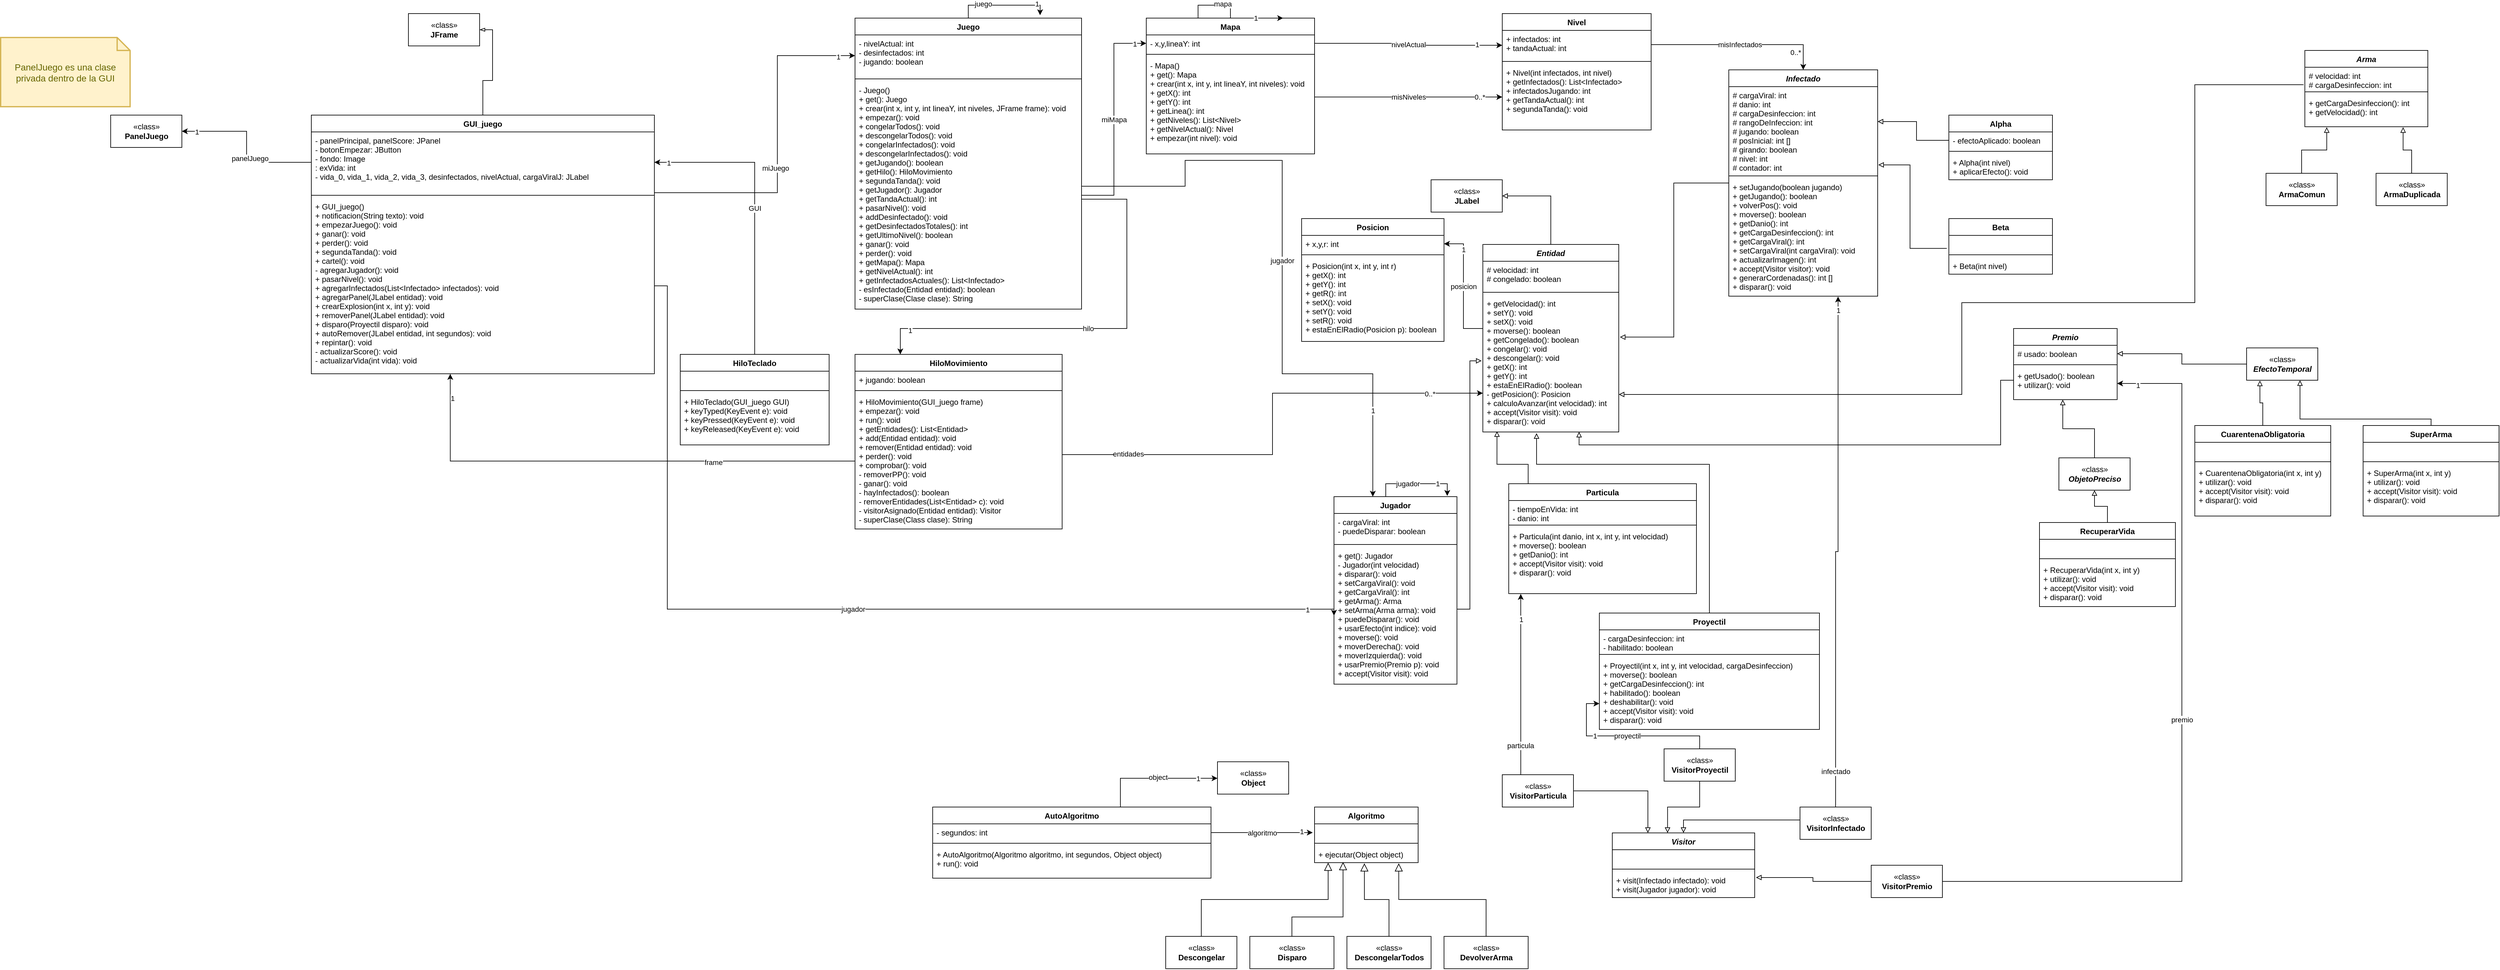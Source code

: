 <mxfile version="13.11.0" type="device"><diagram id="c_XjnW4pGt4l7YzgWftT" name="Page-1"><mxGraphModel dx="41240" dy="620" grid="1" gridSize="10" guides="1" tooltips="1" connect="1" arrows="1" fold="1" page="1" pageScale="1" pageWidth="40000" pageHeight="40000" math="0" shadow="0"><root><mxCell id="0"/><mxCell id="1" parent="0"/><mxCell id="uUT5F3m0T0usHUAEEXch-9" value="Juego" style="swimlane;fontStyle=1;align=center;verticalAlign=top;childLayout=stackLayout;horizontal=1;startSize=26;horizontalStack=0;resizeParent=1;resizeParentMax=0;resizeLast=0;collapsible=1;marginBottom=0;" parent="1" vertex="1"><mxGeometry x="30" y="40" width="350" height="450" as="geometry"/></mxCell><mxCell id="uUT5F3m0T0usHUAEEXch-10" value="- nivelActual: int&#10;- desinfectados: int&#10;- jugando: boolean" style="text;strokeColor=none;fillColor=none;align=left;verticalAlign=top;spacingLeft=4;spacingRight=4;overflow=hidden;rotatable=0;points=[[0,0.5],[1,0.5]];portConstraint=eastwest;" parent="uUT5F3m0T0usHUAEEXch-9" vertex="1"><mxGeometry y="26" width="350" height="64" as="geometry"/></mxCell><mxCell id="uUT5F3m0T0usHUAEEXch-11" value="" style="line;strokeWidth=1;fillColor=none;align=left;verticalAlign=middle;spacingTop=-1;spacingLeft=3;spacingRight=3;rotatable=0;labelPosition=right;points=[];portConstraint=eastwest;" parent="uUT5F3m0T0usHUAEEXch-9" vertex="1"><mxGeometry y="90" width="350" height="8" as="geometry"/></mxCell><mxCell id="uUT5F3m0T0usHUAEEXch-12" value="- Juego()&#10;+ get(): Juego&#10;+ crear(int x, int y, int lineaY, int niveles, JFrame frame): void&#10;+ empezar(): void&#10;+ congelarTodos(): void&#10;+ descongelarTodos(): void&#10;+ congelarInfectados(): void&#10;+ descongelarInfectados(): void&#10;+ getJugando(): boolean&#10;+ getHilo(): HiloMovimiento&#10;+ segundaTanda(): void&#10;+ getJugador(): Jugador&#10;+ getTandaActual(): int&#10;+ pasarNivel(): void&#10;+ addDesinfectado(): void&#10;+ getDesinfectadosTotales(): int&#10;+ getUltimoNivel(): boolean&#10;+ ganar(): void&#10;+ perder(): void&#10;+ getMapa(): Mapa&#10;+ getNivelActual(): int&#10;+ getInfectadosActuales(): List&lt;Infectado&gt;&#10;- esInfectado(Entidad entidad): boolean&#10;- superClase(Clase clase): String" style="text;strokeColor=none;fillColor=none;align=left;verticalAlign=top;spacingLeft=4;spacingRight=4;overflow=hidden;rotatable=0;points=[[0,0.5],[1,0.5]];portConstraint=eastwest;" parent="uUT5F3m0T0usHUAEEXch-9" vertex="1"><mxGeometry y="98" width="350" height="352" as="geometry"/></mxCell><mxCell id="uUT5F3m0T0usHUAEEXch-13" value="Mapa" style="swimlane;fontStyle=1;align=center;verticalAlign=top;childLayout=stackLayout;horizontal=1;startSize=26;horizontalStack=0;resizeParent=1;resizeParentMax=0;resizeLast=0;collapsible=1;marginBottom=0;" parent="1" vertex="1"><mxGeometry x="480" y="40" width="260" height="210" as="geometry"/></mxCell><mxCell id="uUT5F3m0T0usHUAEEXch-14" value="- x,y,lineaY: int" style="text;strokeColor=none;fillColor=none;align=left;verticalAlign=top;spacingLeft=4;spacingRight=4;overflow=hidden;rotatable=0;points=[[0,0.5],[1,0.5]];portConstraint=eastwest;" parent="uUT5F3m0T0usHUAEEXch-13" vertex="1"><mxGeometry y="26" width="260" height="26" as="geometry"/></mxCell><mxCell id="uUT5F3m0T0usHUAEEXch-15" value="" style="line;strokeWidth=1;fillColor=none;align=left;verticalAlign=middle;spacingTop=-1;spacingLeft=3;spacingRight=3;rotatable=0;labelPosition=right;points=[];portConstraint=eastwest;" parent="uUT5F3m0T0usHUAEEXch-13" vertex="1"><mxGeometry y="52" width="260" height="8" as="geometry"/></mxCell><mxCell id="uUT5F3m0T0usHUAEEXch-16" value="- Mapa()&#10;+ get(): Mapa&#10;+ crear(int x, int y, int lineaY, int niveles): void&#10;+ getX(): int&#10;+ getY(): int&#10;+ getLinea(): int&#10;+ getNiveles(): List&lt;Nivel&gt;&#10;+ getNivelActual(): Nivel&#10;+ empezar(int nivel): void&#10;" style="text;strokeColor=none;fillColor=none;align=left;verticalAlign=top;spacingLeft=4;spacingRight=4;overflow=hidden;rotatable=0;points=[[0,0.5],[1,0.5]];portConstraint=eastwest;" parent="uUT5F3m0T0usHUAEEXch-13" vertex="1"><mxGeometry y="60" width="260" height="150" as="geometry"/></mxCell><mxCell id="uUT5F3m0T0usHUAEEXch-19" value="miMapa" style="edgeStyle=orthogonalEdgeStyle;rounded=0;orthogonalLoop=1;jettySize=auto;html=1;entryX=0;entryY=0.5;entryDx=0;entryDy=0;" parent="1" source="uUT5F3m0T0usHUAEEXch-12" target="uUT5F3m0T0usHUAEEXch-14" edge="1"><mxGeometry relative="1" as="geometry"/></mxCell><mxCell id="uUT5F3m0T0usHUAEEXch-20" value="1" style="edgeLabel;html=1;align=center;verticalAlign=middle;resizable=0;points=[];" parent="uUT5F3m0T0usHUAEEXch-19" vertex="1" connectable="0"><mxGeometry x="0.889" y="-1" relative="1" as="geometry"><mxPoint as="offset"/></mxGeometry></mxCell><mxCell id="uUT5F3m0T0usHUAEEXch-21" value="HiloMovimiento" style="swimlane;fontStyle=1;align=center;verticalAlign=top;childLayout=stackLayout;horizontal=1;startSize=26;horizontalStack=0;resizeParent=1;resizeParentMax=0;resizeLast=0;collapsible=1;marginBottom=0;" parent="1" vertex="1"><mxGeometry x="30" y="560" width="320" height="270" as="geometry"/></mxCell><mxCell id="uUT5F3m0T0usHUAEEXch-22" value="+ jugando: boolean" style="text;strokeColor=none;fillColor=none;align=left;verticalAlign=top;spacingLeft=4;spacingRight=4;overflow=hidden;rotatable=0;points=[[0,0.5],[1,0.5]];portConstraint=eastwest;" parent="uUT5F3m0T0usHUAEEXch-21" vertex="1"><mxGeometry y="26" width="320" height="26" as="geometry"/></mxCell><mxCell id="uUT5F3m0T0usHUAEEXch-23" value="" style="line;strokeWidth=1;fillColor=none;align=left;verticalAlign=middle;spacingTop=-1;spacingLeft=3;spacingRight=3;rotatable=0;labelPosition=right;points=[];portConstraint=eastwest;" parent="uUT5F3m0T0usHUAEEXch-21" vertex="1"><mxGeometry y="52" width="320" height="8" as="geometry"/></mxCell><mxCell id="uUT5F3m0T0usHUAEEXch-24" value="+ HiloMovimiento(GUI_juego frame)&#10;+ empezar(): void&#10;+ run(): void&#10;+ getEntidades(): List&lt;Entidad&gt;&#10;+ add(Entidad entidad): void&#10;+ remover(Entidad entidad): void&#10;+ perder(): void&#10;+ comprobar(): void&#10;- removerPP(): void&#10;- ganar(): void&#10;- hayInfectados(): boolean&#10;- removerEntidades(List&lt;Entidad&gt; c): void&#10;- visitorAsignado(Entidad entidad): Visitor&#10;- superClase(Class clase): String&#10;&#10;&#10;&#10;" style="text;strokeColor=none;fillColor=none;align=left;verticalAlign=top;spacingLeft=4;spacingRight=4;overflow=hidden;rotatable=0;points=[[0,0.5],[1,0.5]];portConstraint=eastwest;" parent="uUT5F3m0T0usHUAEEXch-21" vertex="1"><mxGeometry y="60" width="320" height="210" as="geometry"/></mxCell><mxCell id="uUT5F3m0T0usHUAEEXch-25" value="hilo" style="edgeStyle=orthogonalEdgeStyle;rounded=0;orthogonalLoop=1;jettySize=auto;html=1;" parent="1" source="uUT5F3m0T0usHUAEEXch-12" edge="1"><mxGeometry relative="1" as="geometry"><mxPoint x="100" y="560" as="targetPoint"/><Array as="points"><mxPoint x="450" y="320"/><mxPoint x="450" y="520"/><mxPoint x="100" y="520"/></Array></mxGeometry></mxCell><mxCell id="uUT5F3m0T0usHUAEEXch-26" value="1" style="edgeLabel;html=1;align=center;verticalAlign=middle;resizable=0;points=[];" parent="uUT5F3m0T0usHUAEEXch-25" vertex="1" connectable="0"><mxGeometry x="0.829" y="3" relative="1" as="geometry"><mxPoint x="-2" as="offset"/></mxGeometry></mxCell><mxCell id="uUT5F3m0T0usHUAEEXch-27" value="Jugador" style="swimlane;fontStyle=1;align=center;verticalAlign=top;childLayout=stackLayout;horizontal=1;startSize=26;horizontalStack=0;resizeParent=1;resizeParentMax=0;resizeLast=0;collapsible=1;marginBottom=0;" parent="1" vertex="1"><mxGeometry x="770" y="780" width="190" height="290" as="geometry"/></mxCell><mxCell id="uUT5F3m0T0usHUAEEXch-28" value="- cargaViral: int&#10;- puedeDisparar: boolean" style="text;strokeColor=none;fillColor=none;align=left;verticalAlign=top;spacingLeft=4;spacingRight=4;overflow=hidden;rotatable=0;points=[[0,0.5],[1,0.5]];portConstraint=eastwest;" parent="uUT5F3m0T0usHUAEEXch-27" vertex="1"><mxGeometry y="26" width="190" height="44" as="geometry"/></mxCell><mxCell id="uUT5F3m0T0usHUAEEXch-29" value="" style="line;strokeWidth=1;fillColor=none;align=left;verticalAlign=middle;spacingTop=-1;spacingLeft=3;spacingRight=3;rotatable=0;labelPosition=right;points=[];portConstraint=eastwest;" parent="uUT5F3m0T0usHUAEEXch-27" vertex="1"><mxGeometry y="70" width="190" height="8" as="geometry"/></mxCell><mxCell id="uUT5F3m0T0usHUAEEXch-30" value="+ get(): Jugador&#10;- Jugador(int velocidad)&#10;+ disparar(): void&#10;+ setCargaViral(): void&#10;+ getCargaViral(): int&#10;+ getArma(): Arma&#10;+ setArma(Arma arma): void&#10;+ puedeDisparar(): void&#10;+ usarEfecto(int indice): void&#10;+ moverse(): void&#10;+ moverDerecha(): void&#10;+ moverIzquierda(): void&#10;+ usarPremio(Premio p): void&#10;+ accept(Visitor visit): void" style="text;strokeColor=none;fillColor=none;align=left;verticalAlign=top;spacingLeft=4;spacingRight=4;overflow=hidden;rotatable=0;points=[[0,0.5],[1,0.5]];portConstraint=eastwest;" parent="uUT5F3m0T0usHUAEEXch-27" vertex="1"><mxGeometry y="78" width="190" height="212" as="geometry"/></mxCell><mxCell id="uUT5F3m0T0usHUAEEXch-31" value="jugador" style="edgeStyle=orthogonalEdgeStyle;rounded=0;orthogonalLoop=1;jettySize=auto;html=1;" parent="1" source="uUT5F3m0T0usHUAEEXch-12" edge="1"><mxGeometry relative="1" as="geometry"><mxPoint x="830" y="780" as="targetPoint"/><Array as="points"><mxPoint x="540" y="300"/><mxPoint x="540" y="260"/><mxPoint x="690" y="260"/><mxPoint x="690" y="590"/><mxPoint x="830" y="590"/><mxPoint x="830" y="780"/></Array></mxGeometry></mxCell><mxCell id="uUT5F3m0T0usHUAEEXch-32" value="1" style="edgeLabel;html=1;align=center;verticalAlign=middle;resizable=0;points=[];" parent="uUT5F3m0T0usHUAEEXch-31" vertex="1" connectable="0"><mxGeometry x="0.737" relative="1" as="geometry"><mxPoint as="offset"/></mxGeometry></mxCell><mxCell id="uUT5F3m0T0usHUAEEXch-33" style="edgeStyle=orthogonalEdgeStyle;rounded=0;orthogonalLoop=1;jettySize=auto;html=1;entryX=0.817;entryY=-0.01;entryDx=0;entryDy=0;entryPerimeter=0;" parent="1" source="uUT5F3m0T0usHUAEEXch-9" target="uUT5F3m0T0usHUAEEXch-9" edge="1"><mxGeometry relative="1" as="geometry"><Array as="points"><mxPoint x="205" y="20"/><mxPoint x="316" y="20"/></Array></mxGeometry></mxCell><mxCell id="uUT5F3m0T0usHUAEEXch-35" value="1" style="edgeLabel;html=1;align=center;verticalAlign=middle;resizable=0;points=[];" parent="uUT5F3m0T0usHUAEEXch-33" vertex="1" connectable="0"><mxGeometry x="0.722" y="2" relative="1" as="geometry"><mxPoint as="offset"/></mxGeometry></mxCell><mxCell id="uUT5F3m0T0usHUAEEXch-36" value="juego" style="edgeLabel;html=1;align=center;verticalAlign=middle;resizable=0;points=[];" parent="uUT5F3m0T0usHUAEEXch-33" vertex="1" connectable="0"><mxGeometry x="-0.423" y="2" relative="1" as="geometry"><mxPoint as="offset"/></mxGeometry></mxCell><mxCell id="uUT5F3m0T0usHUAEEXch-37" value="Nivel" style="swimlane;fontStyle=1;align=center;verticalAlign=top;childLayout=stackLayout;horizontal=1;startSize=26;horizontalStack=0;resizeParent=1;resizeParentMax=0;resizeLast=0;collapsible=1;marginBottom=0;" parent="1" vertex="1"><mxGeometry x="1030" y="33" width="230" height="180" as="geometry"/></mxCell><mxCell id="uUT5F3m0T0usHUAEEXch-38" value="+ infectados: int&#10;+ tandaActual: int" style="text;strokeColor=none;fillColor=none;align=left;verticalAlign=top;spacingLeft=4;spacingRight=4;overflow=hidden;rotatable=0;points=[[0,0.5],[1,0.5]];portConstraint=eastwest;" parent="uUT5F3m0T0usHUAEEXch-37" vertex="1"><mxGeometry y="26" width="230" height="44" as="geometry"/></mxCell><mxCell id="uUT5F3m0T0usHUAEEXch-39" value="" style="line;strokeWidth=1;fillColor=none;align=left;verticalAlign=middle;spacingTop=-1;spacingLeft=3;spacingRight=3;rotatable=0;labelPosition=right;points=[];portConstraint=eastwest;" parent="uUT5F3m0T0usHUAEEXch-37" vertex="1"><mxGeometry y="70" width="230" height="8" as="geometry"/></mxCell><mxCell id="uUT5F3m0T0usHUAEEXch-40" value="+ Nivel(int infectados, int nivel)&#10;+ getInfectados(): List&lt;Infectado&gt;&#10;+ infectadosJugando: int&#10;+ getTandaActual(): int&#10;+ segundaTanda(): void" style="text;strokeColor=none;fillColor=none;align=left;verticalAlign=top;spacingLeft=4;spacingRight=4;overflow=hidden;rotatable=0;points=[[0,0.5],[1,0.5]];portConstraint=eastwest;" parent="uUT5F3m0T0usHUAEEXch-37" vertex="1"><mxGeometry y="78" width="230" height="102" as="geometry"/></mxCell><mxCell id="uUT5F3m0T0usHUAEEXch-41" value="nivelActual" style="edgeStyle=orthogonalEdgeStyle;rounded=0;orthogonalLoop=1;jettySize=auto;html=1;entryX=0;entryY=0.523;entryDx=0;entryDy=0;entryPerimeter=0;" parent="1" source="uUT5F3m0T0usHUAEEXch-14" target="uUT5F3m0T0usHUAEEXch-38" edge="1"><mxGeometry relative="1" as="geometry"><mxPoint x="770" y="70" as="targetPoint"/><Array as="points"/></mxGeometry></mxCell><mxCell id="uUT5F3m0T0usHUAEEXch-42" value="1" style="edgeLabel;html=1;align=center;verticalAlign=middle;resizable=0;points=[];" parent="uUT5F3m0T0usHUAEEXch-41" vertex="1" connectable="0"><mxGeometry x="0.731" y="1" relative="1" as="geometry"><mxPoint as="offset"/></mxGeometry></mxCell><mxCell id="uUT5F3m0T0usHUAEEXch-43" style="edgeStyle=orthogonalEdgeStyle;rounded=0;orthogonalLoop=1;jettySize=auto;html=1;entryX=0.813;entryY=0;entryDx=0;entryDy=0;entryPerimeter=0;" parent="1" source="uUT5F3m0T0usHUAEEXch-13" target="uUT5F3m0T0usHUAEEXch-13" edge="1"><mxGeometry relative="1" as="geometry"><Array as="points"><mxPoint x="560" y="20"/><mxPoint x="610" y="20"/></Array></mxGeometry></mxCell><mxCell id="uUT5F3m0T0usHUAEEXch-44" value="1" style="edgeLabel;html=1;align=center;verticalAlign=middle;resizable=0;points=[];" parent="uUT5F3m0T0usHUAEEXch-43" vertex="1" connectable="0"><mxGeometry x="0.497" relative="1" as="geometry"><mxPoint as="offset"/></mxGeometry></mxCell><mxCell id="uUT5F3m0T0usHUAEEXch-45" value="mapa" style="edgeLabel;html=1;align=center;verticalAlign=middle;resizable=0;points=[];" parent="uUT5F3m0T0usHUAEEXch-43" vertex="1" connectable="0"><mxGeometry x="-0.328" y="2" relative="1" as="geometry"><mxPoint as="offset"/></mxGeometry></mxCell><mxCell id="uUT5F3m0T0usHUAEEXch-46" value="misNiveles" style="edgeStyle=orthogonalEdgeStyle;rounded=0;orthogonalLoop=1;jettySize=auto;html=1;entryX=0;entryY=0.5;entryDx=0;entryDy=0;" parent="1" source="uUT5F3m0T0usHUAEEXch-16" target="uUT5F3m0T0usHUAEEXch-40" edge="1"><mxGeometry relative="1" as="geometry"><Array as="points"><mxPoint x="840" y="162"/><mxPoint x="840" y="162"/></Array></mxGeometry></mxCell><mxCell id="uUT5F3m0T0usHUAEEXch-47" value="0..*" style="edgeLabel;html=1;align=center;verticalAlign=middle;resizable=0;points=[];" parent="uUT5F3m0T0usHUAEEXch-46" vertex="1" connectable="0"><mxGeometry x="0.757" relative="1" as="geometry"><mxPoint as="offset"/></mxGeometry></mxCell><mxCell id="uUT5F3m0T0usHUAEEXch-110" style="edgeStyle=orthogonalEdgeStyle;rounded=0;orthogonalLoop=1;jettySize=auto;html=1;entryX=1.008;entryY=0.308;entryDx=0;entryDy=0;entryPerimeter=0;endArrow=block;endFill=0;endSize=6;strokeWidth=1;" parent="1" source="uUT5F3m0T0usHUAEEXch-48" target="uUT5F3m0T0usHUAEEXch-108" edge="1"><mxGeometry relative="1" as="geometry"/></mxCell><mxCell id="uUT5F3m0T0usHUAEEXch-48" value="Infectado" style="swimlane;fontStyle=3;align=center;verticalAlign=top;childLayout=stackLayout;horizontal=1;startSize=26;horizontalStack=0;resizeParent=1;resizeParentMax=0;resizeLast=0;collapsible=1;marginBottom=0;" parent="1" vertex="1"><mxGeometry x="1380" y="120" width="230" height="350" as="geometry"/></mxCell><mxCell id="uUT5F3m0T0usHUAEEXch-49" value="# cargaViral: int&#10;# danio: int&#10;# cargaDesinfeccion: int&#10;# rangoDeInfeccion: int&#10;# jugando: boolean&#10;# posInicial: int []&#10;# girando: boolean&#10;# nivel: int&#10;# contador: int" style="text;strokeColor=none;fillColor=none;align=left;verticalAlign=top;spacingLeft=4;spacingRight=4;overflow=hidden;rotatable=0;points=[[0,0.5],[1,0.5]];portConstraint=eastwest;" parent="uUT5F3m0T0usHUAEEXch-48" vertex="1"><mxGeometry y="26" width="230" height="134" as="geometry"/></mxCell><mxCell id="uUT5F3m0T0usHUAEEXch-50" value="" style="line;strokeWidth=1;fillColor=none;align=left;verticalAlign=middle;spacingTop=-1;spacingLeft=3;spacingRight=3;rotatable=0;labelPosition=right;points=[];portConstraint=eastwest;" parent="uUT5F3m0T0usHUAEEXch-48" vertex="1"><mxGeometry y="160" width="230" height="8" as="geometry"/></mxCell><mxCell id="uUT5F3m0T0usHUAEEXch-51" value="+ setJugando(boolean jugando)&#10;+ getJugando(): boolean&#10;+ volverPos(): void&#10;+ moverse(): boolean&#10;+ getDanio(): int&#10;+ getCargaDesinfeccion(): int&#10;+ getCargaViral(): int&#10;+ setCargaViral(int cargaViral): void&#10;+ actualizarImagen(): int&#10;+ accept(Visitor visitor): void&#10;+ generarCordenadas(): int []&#10;+ disparar(): void" style="text;strokeColor=none;fillColor=none;align=left;verticalAlign=top;spacingLeft=4;spacingRight=4;overflow=hidden;rotatable=0;points=[[0,0.5],[1,0.5]];portConstraint=eastwest;" parent="uUT5F3m0T0usHUAEEXch-48" vertex="1"><mxGeometry y="168" width="230" height="182" as="geometry"/></mxCell><mxCell id="uUT5F3m0T0usHUAEEXch-53" value="misInfectados" style="edgeStyle=orthogonalEdgeStyle;rounded=0;orthogonalLoop=1;jettySize=auto;html=1;entryX=0.5;entryY=0;entryDx=0;entryDy=0;" parent="1" source="uUT5F3m0T0usHUAEEXch-38" target="uUT5F3m0T0usHUAEEXch-48" edge="1"><mxGeometry relative="1" as="geometry"><mxPoint x="1110" y="78" as="targetPoint"/></mxGeometry></mxCell><mxCell id="uUT5F3m0T0usHUAEEXch-55" value="0..*" style="edgeLabel;html=1;align=center;verticalAlign=middle;resizable=0;points=[];" parent="uUT5F3m0T0usHUAEEXch-53" vertex="1" connectable="0"><mxGeometry x="0.796" relative="1" as="geometry"><mxPoint x="-12.28" y="1.17" as="offset"/></mxGeometry></mxCell><mxCell id="uUT5F3m0T0usHUAEEXch-56" value="Visitor" style="swimlane;fontStyle=3;align=center;verticalAlign=top;childLayout=stackLayout;horizontal=1;startSize=26;horizontalStack=0;resizeParent=1;resizeParentMax=0;resizeLast=0;collapsible=1;marginBottom=0;" parent="1" vertex="1"><mxGeometry x="1200" y="1300" width="220" height="100" as="geometry"/></mxCell><mxCell id="uUT5F3m0T0usHUAEEXch-57" value=" " style="text;strokeColor=none;fillColor=none;align=left;verticalAlign=top;spacingLeft=4;spacingRight=4;overflow=hidden;rotatable=0;points=[[0,0.5],[1,0.5]];portConstraint=eastwest;" parent="uUT5F3m0T0usHUAEEXch-56" vertex="1"><mxGeometry y="26" width="220" height="26" as="geometry"/></mxCell><mxCell id="uUT5F3m0T0usHUAEEXch-58" value="" style="line;strokeWidth=1;fillColor=none;align=left;verticalAlign=middle;spacingTop=-1;spacingLeft=3;spacingRight=3;rotatable=0;labelPosition=right;points=[];portConstraint=eastwest;" parent="uUT5F3m0T0usHUAEEXch-56" vertex="1"><mxGeometry y="52" width="220" height="8" as="geometry"/></mxCell><mxCell id="uUT5F3m0T0usHUAEEXch-59" value="+ visit(Infectado infectado): void&#10;+ visit(Jugador jugador): void" style="text;strokeColor=none;fillColor=none;align=left;verticalAlign=top;spacingLeft=4;spacingRight=4;overflow=hidden;rotatable=0;points=[[0,0.5],[1,0.5]];portConstraint=eastwest;" parent="uUT5F3m0T0usHUAEEXch-56" vertex="1"><mxGeometry y="60" width="220" height="40" as="geometry"/></mxCell><mxCell id="uUT5F3m0T0usHUAEEXch-69" value="algoritmo" style="edgeStyle=orthogonalEdgeStyle;rounded=0;orthogonalLoop=1;jettySize=auto;html=1;entryX=-0.018;entryY=0.52;entryDx=0;entryDy=0;entryPerimeter=0;" parent="1" source="uUT5F3m0T0usHUAEEXch-60" target="uUT5F3m0T0usHUAEEXch-66" edge="1"><mxGeometry relative="1" as="geometry"><mxPoint x="720" y="1299" as="targetPoint"/><Array as="points"><mxPoint x="710" y="1300"/></Array></mxGeometry></mxCell><mxCell id="uUT5F3m0T0usHUAEEXch-70" value="1" style="edgeLabel;html=1;align=center;verticalAlign=middle;resizable=0;points=[];" parent="uUT5F3m0T0usHUAEEXch-69" vertex="1" connectable="0"><mxGeometry x="0.778" y="2" relative="1" as="geometry"><mxPoint as="offset"/></mxGeometry></mxCell><mxCell id="uUT5F3m0T0usHUAEEXch-77" style="edgeStyle=orthogonalEdgeStyle;rounded=0;orthogonalLoop=1;jettySize=auto;html=1;entryX=0;entryY=0.75;entryDx=0;entryDy=0;" parent="1" source="uUT5F3m0T0usHUAEEXch-60" edge="1"><mxGeometry relative="1" as="geometry"><mxPoint x="590" y="1215.5" as="targetPoint"/><Array as="points"><mxPoint x="440" y="1216"/></Array></mxGeometry></mxCell><mxCell id="uUT5F3m0T0usHUAEEXch-78" value="1" style="edgeLabel;html=1;align=center;verticalAlign=middle;resizable=0;points=[];" parent="uUT5F3m0T0usHUAEEXch-77" vertex="1" connectable="0"><mxGeometry x="0.86" y="-3" relative="1" as="geometry"><mxPoint x="-16.69" y="-2.5" as="offset"/></mxGeometry></mxCell><mxCell id="uUT5F3m0T0usHUAEEXch-79" value="object" style="edgeLabel;html=1;align=center;verticalAlign=middle;resizable=0;points=[];" parent="uUT5F3m0T0usHUAEEXch-77" vertex="1" connectable="0"><mxGeometry x="0.052" y="2" relative="1" as="geometry"><mxPoint as="offset"/></mxGeometry></mxCell><mxCell id="uUT5F3m0T0usHUAEEXch-60" value="AutoAlgoritmo" style="swimlane;fontStyle=1;align=center;verticalAlign=top;childLayout=stackLayout;horizontal=1;startSize=26;horizontalStack=0;resizeParent=1;resizeParentMax=0;resizeLast=0;collapsible=1;marginBottom=0;" parent="1" vertex="1"><mxGeometry x="150" y="1260" width="430" height="110" as="geometry"/></mxCell><mxCell id="uUT5F3m0T0usHUAEEXch-61" value="- segundos: int" style="text;strokeColor=none;fillColor=none;align=left;verticalAlign=top;spacingLeft=4;spacingRight=4;overflow=hidden;rotatable=0;points=[[0,0.5],[1,0.5]];portConstraint=eastwest;" parent="uUT5F3m0T0usHUAEEXch-60" vertex="1"><mxGeometry y="26" width="430" height="26" as="geometry"/></mxCell><mxCell id="uUT5F3m0T0usHUAEEXch-62" value="" style="line;strokeWidth=1;fillColor=none;align=left;verticalAlign=middle;spacingTop=-1;spacingLeft=3;spacingRight=3;rotatable=0;labelPosition=right;points=[];portConstraint=eastwest;" parent="uUT5F3m0T0usHUAEEXch-60" vertex="1"><mxGeometry y="52" width="430" height="8" as="geometry"/></mxCell><mxCell id="uUT5F3m0T0usHUAEEXch-63" value="+ AutoAlgoritmo(Algoritmo algoritmo, int segundos, Object object)&#10;+ run(): void" style="text;strokeColor=none;fillColor=none;align=left;verticalAlign=top;spacingLeft=4;spacingRight=4;overflow=hidden;rotatable=0;points=[[0,0.5],[1,0.5]];portConstraint=eastwest;" parent="uUT5F3m0T0usHUAEEXch-60" vertex="1"><mxGeometry y="60" width="430" height="50" as="geometry"/></mxCell><mxCell id="uUT5F3m0T0usHUAEEXch-65" value="Algoritmo" style="swimlane;fontStyle=1;align=center;verticalAlign=top;childLayout=stackLayout;horizontal=1;startSize=26;horizontalStack=0;resizeParent=1;resizeParentMax=0;resizeLast=0;collapsible=1;marginBottom=0;" parent="1" vertex="1"><mxGeometry x="740" y="1260" width="160" height="86" as="geometry"/></mxCell><mxCell id="uUT5F3m0T0usHUAEEXch-66" value=" " style="text;strokeColor=none;fillColor=none;align=left;verticalAlign=top;spacingLeft=4;spacingRight=4;overflow=hidden;rotatable=0;points=[[0,0.5],[1,0.5]];portConstraint=eastwest;" parent="uUT5F3m0T0usHUAEEXch-65" vertex="1"><mxGeometry y="26" width="160" height="26" as="geometry"/></mxCell><mxCell id="uUT5F3m0T0usHUAEEXch-67" value="" style="line;strokeWidth=1;fillColor=none;align=left;verticalAlign=middle;spacingTop=-1;spacingLeft=3;spacingRight=3;rotatable=0;labelPosition=right;points=[];portConstraint=eastwest;" parent="uUT5F3m0T0usHUAEEXch-65" vertex="1"><mxGeometry y="52" width="160" height="8" as="geometry"/></mxCell><mxCell id="uUT5F3m0T0usHUAEEXch-68" value="+ ejecutar(Object object)" style="text;strokeColor=none;fillColor=none;align=left;verticalAlign=top;spacingLeft=4;spacingRight=4;overflow=hidden;rotatable=0;points=[[0,0.5],[1,0.5]];portConstraint=eastwest;" parent="uUT5F3m0T0usHUAEEXch-65" vertex="1"><mxGeometry y="60" width="160" height="26" as="geometry"/></mxCell><mxCell id="uUT5F3m0T0usHUAEEXch-81" value="«class»&lt;br&gt;&lt;b&gt;Object&lt;/b&gt;" style="html=1;" parent="1" vertex="1"><mxGeometry x="590" y="1190" width="110" height="50" as="geometry"/></mxCell><mxCell id="uUT5F3m0T0usHUAEEXch-86" style="edgeStyle=orthogonalEdgeStyle;rounded=0;orthogonalLoop=1;jettySize=auto;html=1;entryX=0.131;entryY=1;entryDx=0;entryDy=0;entryPerimeter=0;endArrow=block;endFill=0;endSize=10;" parent="1" source="uUT5F3m0T0usHUAEEXch-82" target="uUT5F3m0T0usHUAEEXch-68" edge="1"><mxGeometry relative="1" as="geometry"/></mxCell><mxCell id="uUT5F3m0T0usHUAEEXch-82" value="«class»&lt;br&gt;&lt;b&gt;Descongelar&lt;/b&gt;" style="html=1;" parent="1" vertex="1"><mxGeometry x="510" y="1460" width="110" height="50" as="geometry"/></mxCell><mxCell id="uUT5F3m0T0usHUAEEXch-88" style="edgeStyle=orthogonalEdgeStyle;rounded=0;orthogonalLoop=1;jettySize=auto;html=1;entryX=0.481;entryY=1.038;entryDx=0;entryDy=0;entryPerimeter=0;endArrow=block;endFill=0;endSize=10;" parent="1" source="uUT5F3m0T0usHUAEEXch-83" target="uUT5F3m0T0usHUAEEXch-68" edge="1"><mxGeometry relative="1" as="geometry"/></mxCell><mxCell id="uUT5F3m0T0usHUAEEXch-83" value="«class»&lt;br&gt;&lt;b&gt;DescongelarTodos&lt;/b&gt;" style="html=1;" parent="1" vertex="1"><mxGeometry x="790" y="1460" width="130" height="50" as="geometry"/></mxCell><mxCell id="uUT5F3m0T0usHUAEEXch-89" style="edgeStyle=orthogonalEdgeStyle;rounded=0;orthogonalLoop=1;jettySize=auto;html=1;entryX=0.813;entryY=1.038;entryDx=0;entryDy=0;entryPerimeter=0;endSize=10;endArrow=block;endFill=0;" parent="1" source="uUT5F3m0T0usHUAEEXch-84" target="uUT5F3m0T0usHUAEEXch-68" edge="1"><mxGeometry relative="1" as="geometry"/></mxCell><mxCell id="uUT5F3m0T0usHUAEEXch-84" value="«class»&lt;br&gt;&lt;b&gt;DevolverArma&lt;/b&gt;" style="html=1;" parent="1" vertex="1"><mxGeometry x="940" y="1460" width="130" height="50" as="geometry"/></mxCell><mxCell id="uUT5F3m0T0usHUAEEXch-87" style="edgeStyle=orthogonalEdgeStyle;rounded=0;orthogonalLoop=1;jettySize=auto;html=1;entryX=0.275;entryY=0.962;entryDx=0;entryDy=0;entryPerimeter=0;endArrow=block;endFill=0;endSize=10;" parent="1" source="uUT5F3m0T0usHUAEEXch-85" target="uUT5F3m0T0usHUAEEXch-68" edge="1"><mxGeometry relative="1" as="geometry"><Array as="points"><mxPoint x="705" y="1430"/><mxPoint x="784" y="1430"/></Array></mxGeometry></mxCell><mxCell id="uUT5F3m0T0usHUAEEXch-85" value="«class»&lt;br&gt;&lt;b&gt;Disparo&lt;/b&gt;" style="html=1;" parent="1" vertex="1"><mxGeometry x="640" y="1460" width="130" height="50" as="geometry"/></mxCell><mxCell id="uUT5F3m0T0usHUAEEXch-103" value="GUI" style="edgeStyle=orthogonalEdgeStyle;rounded=0;orthogonalLoop=1;jettySize=auto;html=1;endArrow=classic;endFill=1;endSize=6;strokeWidth=1;" parent="1" source="uUT5F3m0T0usHUAEEXch-95" target="uUT5F3m0T0usHUAEEXch-100" edge="1"><mxGeometry relative="1" as="geometry"/></mxCell><mxCell id="uUT5F3m0T0usHUAEEXch-104" value="1" style="edgeLabel;html=1;align=center;verticalAlign=middle;resizable=0;points=[];" parent="uUT5F3m0T0usHUAEEXch-103" vertex="1" connectable="0"><mxGeometry x="0.904" y="1" relative="1" as="geometry"><mxPoint as="offset"/></mxGeometry></mxCell><mxCell id="uUT5F3m0T0usHUAEEXch-95" value="HiloTeclado" style="swimlane;fontStyle=1;align=center;verticalAlign=top;childLayout=stackLayout;horizontal=1;startSize=26;horizontalStack=0;resizeParent=1;resizeParentMax=0;resizeLast=0;collapsible=1;marginBottom=0;" parent="1" vertex="1"><mxGeometry x="-240" y="560" width="230" height="140" as="geometry"/></mxCell><mxCell id="uUT5F3m0T0usHUAEEXch-96" value=" " style="text;strokeColor=none;fillColor=none;align=left;verticalAlign=top;spacingLeft=4;spacingRight=4;overflow=hidden;rotatable=0;points=[[0,0.5],[1,0.5]];portConstraint=eastwest;" parent="uUT5F3m0T0usHUAEEXch-95" vertex="1"><mxGeometry y="26" width="230" height="26" as="geometry"/></mxCell><mxCell id="uUT5F3m0T0usHUAEEXch-97" value="" style="line;strokeWidth=1;fillColor=none;align=left;verticalAlign=middle;spacingTop=-1;spacingLeft=3;spacingRight=3;rotatable=0;labelPosition=right;points=[];portConstraint=eastwest;" parent="uUT5F3m0T0usHUAEEXch-95" vertex="1"><mxGeometry y="52" width="230" height="8" as="geometry"/></mxCell><mxCell id="uUT5F3m0T0usHUAEEXch-98" value="+ HiloTeclado(GUI_juego GUI)&#10;+ keyTyped(KeyEvent e): void&#10;+ keyPressed(KeyEvent e): void&#10;+ keyReleased(KeyEvent e): void" style="text;strokeColor=none;fillColor=none;align=left;verticalAlign=top;spacingLeft=4;spacingRight=4;overflow=hidden;rotatable=0;points=[[0,0.5],[1,0.5]];portConstraint=eastwest;" parent="uUT5F3m0T0usHUAEEXch-95" vertex="1"><mxGeometry y="60" width="230" height="80" as="geometry"/></mxCell><mxCell id="uUT5F3m0T0usHUAEEXch-201" style="edgeStyle=orthogonalEdgeStyle;rounded=0;orthogonalLoop=1;jettySize=auto;html=1;entryX=1;entryY=0.5;entryDx=0;entryDy=0;endArrow=blockThin;endFill=0;endSize=6;strokeWidth=1;" parent="1" source="uUT5F3m0T0usHUAEEXch-99" target="uUT5F3m0T0usHUAEEXch-200" edge="1"><mxGeometry relative="1" as="geometry"/></mxCell><mxCell id="uUT5F3m0T0usHUAEEXch-99" value="GUI_juego" style="swimlane;fontStyle=1;align=center;verticalAlign=top;childLayout=stackLayout;horizontal=1;startSize=26;horizontalStack=0;resizeParent=1;resizeParentMax=0;resizeLast=0;collapsible=1;marginBottom=0;" parent="1" vertex="1"><mxGeometry x="-810" y="190" width="530" height="400" as="geometry"/></mxCell><mxCell id="uUT5F3m0T0usHUAEEXch-100" value="- panelPrincipal, panelScore: JPanel&#10;- botonEmpezar: JButton&#10;- fondo: Image&#10;: exVida: int&#10;- vida_0, vida_1, vida_2, vida_3, desinfectados, nivelActual, cargaViralJ: JLabel" style="text;strokeColor=none;fillColor=none;align=left;verticalAlign=top;spacingLeft=4;spacingRight=4;overflow=hidden;rotatable=0;points=[[0,0.5],[1,0.5]];portConstraint=eastwest;" parent="uUT5F3m0T0usHUAEEXch-99" vertex="1"><mxGeometry y="26" width="530" height="94" as="geometry"/></mxCell><mxCell id="uUT5F3m0T0usHUAEEXch-101" value="" style="line;strokeWidth=1;fillColor=none;align=left;verticalAlign=middle;spacingTop=-1;spacingLeft=3;spacingRight=3;rotatable=0;labelPosition=right;points=[];portConstraint=eastwest;" parent="uUT5F3m0T0usHUAEEXch-99" vertex="1"><mxGeometry y="120" width="530" height="8" as="geometry"/></mxCell><mxCell id="uUT5F3m0T0usHUAEEXch-102" value="+ GUI_juego()&#10;+ notificacion(String texto): void&#10;+ empezarJuego(): void&#10;+ ganar(): void&#10;+ perder(): void&#10;+ segundaTanda(): void&#10;+ cartel(): void&#10;- agregarJugador(): void&#10;+ pasarNivel(): void&#10;+ agregarInfectados(List&lt;Infectado&gt; infectados): void&#10;+ agregarPanel(JLabel entidad): void&#10;+ crearExplosion(int x, int y): void&#10;+ removerPanel(JLabel entidad): void&#10;+ disparo(Proyectil disparo): void&#10;+ autoRemover(JLabel entidad, int segundos): void&#10;+ repintar(): void&#10;- actualizarScore(): void&#10;- actualizarVida(int vida): void" style="text;strokeColor=none;fillColor=none;align=left;verticalAlign=top;spacingLeft=4;spacingRight=4;overflow=hidden;rotatable=0;points=[[0,0.5],[1,0.5]];portConstraint=eastwest;" parent="uUT5F3m0T0usHUAEEXch-99" vertex="1"><mxGeometry y="128" width="530" height="272" as="geometry"/></mxCell><mxCell id="uUT5F3m0T0usHUAEEXch-112" style="edgeStyle=orthogonalEdgeStyle;rounded=0;orthogonalLoop=1;jettySize=auto;html=1;entryX=1;entryY=0.5;entryDx=0;entryDy=0;endArrow=block;endFill=0;endSize=6;strokeWidth=1;" parent="1" source="uUT5F3m0T0usHUAEEXch-105" target="uUT5F3m0T0usHUAEEXch-111" edge="1"><mxGeometry relative="1" as="geometry"/></mxCell><mxCell id="uUT5F3m0T0usHUAEEXch-105" value="Entidad" style="swimlane;fontStyle=3;align=center;verticalAlign=top;childLayout=stackLayout;horizontal=1;startSize=26;horizontalStack=0;resizeParent=1;resizeParentMax=0;resizeLast=0;collapsible=1;marginBottom=0;" parent="1" vertex="1"><mxGeometry x="1000" y="390" width="210" height="290" as="geometry"/></mxCell><mxCell id="uUT5F3m0T0usHUAEEXch-106" value="# velocidad: int&#10;# congelado: boolean" style="text;strokeColor=none;fillColor=none;align=left;verticalAlign=top;spacingLeft=4;spacingRight=4;overflow=hidden;rotatable=0;points=[[0,0.5],[1,0.5]];portConstraint=eastwest;" parent="uUT5F3m0T0usHUAEEXch-105" vertex="1"><mxGeometry y="26" width="210" height="44" as="geometry"/></mxCell><mxCell id="uUT5F3m0T0usHUAEEXch-107" value="" style="line;strokeWidth=1;fillColor=none;align=left;verticalAlign=middle;spacingTop=-1;spacingLeft=3;spacingRight=3;rotatable=0;labelPosition=right;points=[];portConstraint=eastwest;" parent="uUT5F3m0T0usHUAEEXch-105" vertex="1"><mxGeometry y="70" width="210" height="8" as="geometry"/></mxCell><mxCell id="uUT5F3m0T0usHUAEEXch-108" value="+ getVelocidad(): int&#10;+ setY(): void&#10;+ setX(): void&#10;+ moverse(): boolean&#10;+ getCongelado(): boolean&#10;+ congelar(): void&#10;+ descongelar(): void&#10;+ getX(): int&#10;+ getY(): int&#10;+ estaEnElRadio(): boolean&#10;- getPosicion(): Posicion&#10;+ calculoAvanzar(int velocidad): int&#10;+ accept(Visitor visit): void&#10;+ disparar(): void" style="text;strokeColor=none;fillColor=none;align=left;verticalAlign=top;spacingLeft=4;spacingRight=4;overflow=hidden;rotatable=0;points=[[0,0.5],[1,0.5]];portConstraint=eastwest;" parent="uUT5F3m0T0usHUAEEXch-105" vertex="1"><mxGeometry y="78" width="210" height="212" as="geometry"/></mxCell><mxCell id="uUT5F3m0T0usHUAEEXch-111" value="«class»&lt;br&gt;&lt;b&gt;JLabel&lt;/b&gt;" style="html=1;" parent="1" vertex="1"><mxGeometry x="920" y="290" width="110" height="50" as="geometry"/></mxCell><mxCell id="uUT5F3m0T0usHUAEEXch-113" value="jugador" style="edgeStyle=orthogonalEdgeStyle;rounded=0;orthogonalLoop=1;jettySize=auto;html=1;entryX=0.921;entryY=-0.004;entryDx=0;entryDy=0;entryPerimeter=0;endArrow=classic;endFill=1;endSize=6;strokeWidth=1;" parent="1" source="uUT5F3m0T0usHUAEEXch-27" target="uUT5F3m0T0usHUAEEXch-27" edge="1"><mxGeometry x="-0.2" relative="1" as="geometry"><Array as="points"><mxPoint x="850" y="760"/><mxPoint x="945" y="760"/></Array><mxPoint as="offset"/></mxGeometry></mxCell><mxCell id="uUT5F3m0T0usHUAEEXch-114" value="1" style="edgeLabel;html=1;align=center;verticalAlign=middle;resizable=0;points=[];" parent="uUT5F3m0T0usHUAEEXch-113" vertex="1" connectable="0"><mxGeometry x="0.652" y="-2" relative="1" as="geometry"><mxPoint x="-10.48" y="-2" as="offset"/></mxGeometry></mxCell><mxCell id="uUT5F3m0T0usHUAEEXch-115" style="edgeStyle=orthogonalEdgeStyle;rounded=0;orthogonalLoop=1;jettySize=auto;html=1;endArrow=block;endFill=0;endSize=6;strokeWidth=1;" parent="1" source="uUT5F3m0T0usHUAEEXch-30" edge="1"><mxGeometry relative="1" as="geometry"><mxPoint x="998" y="570" as="targetPoint"/><Array as="points"><mxPoint x="980" y="954"/><mxPoint x="980" y="570"/><mxPoint x="998" y="570"/></Array></mxGeometry></mxCell><mxCell id="uUT5F3m0T0usHUAEEXch-120" style="edgeStyle=orthogonalEdgeStyle;rounded=0;orthogonalLoop=1;jettySize=auto;html=1;entryX=0.104;entryY=0.995;entryDx=0;entryDy=0;entryPerimeter=0;endArrow=block;endFill=0;endSize=6;strokeWidth=1;" parent="1" source="uUT5F3m0T0usHUAEEXch-116" target="uUT5F3m0T0usHUAEEXch-108" edge="1"><mxGeometry relative="1" as="geometry"><Array as="points"><mxPoint x="1070" y="730"/><mxPoint x="1022" y="730"/></Array></mxGeometry></mxCell><mxCell id="uUT5F3m0T0usHUAEEXch-116" value="Particula" style="swimlane;fontStyle=1;align=center;verticalAlign=top;childLayout=stackLayout;horizontal=1;startSize=26;horizontalStack=0;resizeParent=1;resizeParentMax=0;resizeLast=0;collapsible=1;marginBottom=0;" parent="1" vertex="1"><mxGeometry x="1040" y="760" width="290" height="170" as="geometry"/></mxCell><mxCell id="uUT5F3m0T0usHUAEEXch-117" value="- tiempoEnVida: int&#10;- danio: int" style="text;strokeColor=none;fillColor=none;align=left;verticalAlign=top;spacingLeft=4;spacingRight=4;overflow=hidden;rotatable=0;points=[[0,0.5],[1,0.5]];portConstraint=eastwest;" parent="uUT5F3m0T0usHUAEEXch-116" vertex="1"><mxGeometry y="26" width="290" height="34" as="geometry"/></mxCell><mxCell id="uUT5F3m0T0usHUAEEXch-118" value="" style="line;strokeWidth=1;fillColor=none;align=left;verticalAlign=middle;spacingTop=-1;spacingLeft=3;spacingRight=3;rotatable=0;labelPosition=right;points=[];portConstraint=eastwest;" parent="uUT5F3m0T0usHUAEEXch-116" vertex="1"><mxGeometry y="60" width="290" height="8" as="geometry"/></mxCell><mxCell id="uUT5F3m0T0usHUAEEXch-119" value="+ Particula(int danio, int x, int y, int velocidad)&#10;+ moverse(): boolean&#10;+ getDanio(): int&#10;+ accept(Visitor visit): void&#10;+ disparar(): void" style="text;strokeColor=none;fillColor=none;align=left;verticalAlign=top;spacingLeft=4;spacingRight=4;overflow=hidden;rotatable=0;points=[[0,0.5],[1,0.5]];portConstraint=eastwest;" parent="uUT5F3m0T0usHUAEEXch-116" vertex="1"><mxGeometry y="68" width="290" height="102" as="geometry"/></mxCell><mxCell id="uUT5F3m0T0usHUAEEXch-121" value="Posicion" style="swimlane;fontStyle=1;align=center;verticalAlign=top;childLayout=stackLayout;horizontal=1;startSize=26;horizontalStack=0;resizeParent=1;resizeParentMax=0;resizeLast=0;collapsible=1;marginBottom=0;" parent="1" vertex="1"><mxGeometry x="720" y="350" width="220" height="190" as="geometry"/></mxCell><mxCell id="uUT5F3m0T0usHUAEEXch-122" value="+ x,y,r: int" style="text;strokeColor=none;fillColor=none;align=left;verticalAlign=top;spacingLeft=4;spacingRight=4;overflow=hidden;rotatable=0;points=[[0,0.5],[1,0.5]];portConstraint=eastwest;" parent="uUT5F3m0T0usHUAEEXch-121" vertex="1"><mxGeometry y="26" width="220" height="26" as="geometry"/></mxCell><mxCell id="uUT5F3m0T0usHUAEEXch-123" value="" style="line;strokeWidth=1;fillColor=none;align=left;verticalAlign=middle;spacingTop=-1;spacingLeft=3;spacingRight=3;rotatable=0;labelPosition=right;points=[];portConstraint=eastwest;" parent="uUT5F3m0T0usHUAEEXch-121" vertex="1"><mxGeometry y="52" width="220" height="8" as="geometry"/></mxCell><mxCell id="uUT5F3m0T0usHUAEEXch-124" value="+ Posicion(int x, int y, int r)&#10;+ getX(): int&#10;+ getY(): int&#10;+ getR(): int&#10;+ setX(): void&#10;+ setY(): void&#10;+ setR(): void&#10;+ estaEnElRadio(Posicion p): boolean" style="text;strokeColor=none;fillColor=none;align=left;verticalAlign=top;spacingLeft=4;spacingRight=4;overflow=hidden;rotatable=0;points=[[0,0.5],[1,0.5]];portConstraint=eastwest;" parent="uUT5F3m0T0usHUAEEXch-121" vertex="1"><mxGeometry y="60" width="220" height="130" as="geometry"/></mxCell><mxCell id="uUT5F3m0T0usHUAEEXch-125" value="posicion" style="edgeStyle=orthogonalEdgeStyle;rounded=0;orthogonalLoop=1;jettySize=auto;html=1;entryX=1;entryY=0.5;entryDx=0;entryDy=0;endArrow=classic;endFill=1;endSize=6;strokeWidth=1;" parent="1" source="uUT5F3m0T0usHUAEEXch-108" target="uUT5F3m0T0usHUAEEXch-122" edge="1"><mxGeometry relative="1" as="geometry"><Array as="points"><mxPoint x="970" y="520"/><mxPoint x="970" y="389"/></Array></mxGeometry></mxCell><mxCell id="uUT5F3m0T0usHUAEEXch-126" value="1" style="edgeLabel;html=1;align=center;verticalAlign=middle;resizable=0;points=[];" parent="uUT5F3m0T0usHUAEEXch-125" vertex="1" connectable="0"><mxGeometry x="0.599" y="-3" relative="1" as="geometry"><mxPoint x="-3" as="offset"/></mxGeometry></mxCell><mxCell id="uUT5F3m0T0usHUAEEXch-127" value="Premio" style="swimlane;fontStyle=3;align=center;verticalAlign=top;childLayout=stackLayout;horizontal=1;startSize=26;horizontalStack=0;resizeParent=1;resizeParentMax=0;resizeLast=0;collapsible=1;marginBottom=0;" parent="1" vertex="1"><mxGeometry x="1820" y="520" width="160" height="110" as="geometry"/></mxCell><mxCell id="uUT5F3m0T0usHUAEEXch-128" value="# usado: boolean" style="text;strokeColor=none;fillColor=none;align=left;verticalAlign=top;spacingLeft=4;spacingRight=4;overflow=hidden;rotatable=0;points=[[0,0.5],[1,0.5]];portConstraint=eastwest;" parent="uUT5F3m0T0usHUAEEXch-127" vertex="1"><mxGeometry y="26" width="160" height="26" as="geometry"/></mxCell><mxCell id="uUT5F3m0T0usHUAEEXch-129" value="" style="line;strokeWidth=1;fillColor=none;align=left;verticalAlign=middle;spacingTop=-1;spacingLeft=3;spacingRight=3;rotatable=0;labelPosition=right;points=[];portConstraint=eastwest;" parent="uUT5F3m0T0usHUAEEXch-127" vertex="1"><mxGeometry y="52" width="160" height="8" as="geometry"/></mxCell><mxCell id="uUT5F3m0T0usHUAEEXch-130" value="+ getUsado(): boolean&#10;+ utilizar(): void" style="text;strokeColor=none;fillColor=none;align=left;verticalAlign=top;spacingLeft=4;spacingRight=4;overflow=hidden;rotatable=0;points=[[0,0.5],[1,0.5]];portConstraint=eastwest;" parent="uUT5F3m0T0usHUAEEXch-127" vertex="1"><mxGeometry y="60" width="160" height="50" as="geometry"/></mxCell><mxCell id="uUT5F3m0T0usHUAEEXch-135" style="edgeStyle=orthogonalEdgeStyle;rounded=0;orthogonalLoop=1;jettySize=auto;html=1;entryX=0.395;entryY=1.009;entryDx=0;entryDy=0;entryPerimeter=0;endArrow=block;endFill=0;endSize=6;strokeWidth=1;" parent="1" source="uUT5F3m0T0usHUAEEXch-131" target="uUT5F3m0T0usHUAEEXch-108" edge="1"><mxGeometry relative="1" as="geometry"><Array as="points"><mxPoint x="1350" y="730"/><mxPoint x="1083" y="730"/></Array></mxGeometry></mxCell><mxCell id="uUT5F3m0T0usHUAEEXch-131" value="Proyectil" style="swimlane;fontStyle=1;align=center;verticalAlign=top;childLayout=stackLayout;horizontal=1;startSize=26;horizontalStack=0;resizeParent=1;resizeParentMax=0;resizeLast=0;collapsible=1;marginBottom=0;" parent="1" vertex="1"><mxGeometry x="1180" y="960" width="340" height="180" as="geometry"/></mxCell><mxCell id="uUT5F3m0T0usHUAEEXch-132" value="- cargaDesinfeccion: int&#10;- habilitado: boolean" style="text;strokeColor=none;fillColor=none;align=left;verticalAlign=top;spacingLeft=4;spacingRight=4;overflow=hidden;rotatable=0;points=[[0,0.5],[1,0.5]];portConstraint=eastwest;" parent="uUT5F3m0T0usHUAEEXch-131" vertex="1"><mxGeometry y="26" width="340" height="34" as="geometry"/></mxCell><mxCell id="uUT5F3m0T0usHUAEEXch-133" value="" style="line;strokeWidth=1;fillColor=none;align=left;verticalAlign=middle;spacingTop=-1;spacingLeft=3;spacingRight=3;rotatable=0;labelPosition=right;points=[];portConstraint=eastwest;" parent="uUT5F3m0T0usHUAEEXch-131" vertex="1"><mxGeometry y="60" width="340" height="8" as="geometry"/></mxCell><mxCell id="uUT5F3m0T0usHUAEEXch-134" value="+ Proyectil(int x, int y, int velocidad, cargaDesinfeccion)&#10;+ moverse(): boolean&#10;+ getCargaDesinfeccion(): int&#10;+ habilitado(): boolean&#10;+ deshabilitar(): void&#10;+ accept(Visitor visit): void&#10;+ disparar(): void" style="text;strokeColor=none;fillColor=none;align=left;verticalAlign=top;spacingLeft=4;spacingRight=4;overflow=hidden;rotatable=0;points=[[0,0.5],[1,0.5]];portConstraint=eastwest;" parent="uUT5F3m0T0usHUAEEXch-131" vertex="1"><mxGeometry y="68" width="340" height="112" as="geometry"/></mxCell><mxCell id="uUT5F3m0T0usHUAEEXch-136" style="edgeStyle=orthogonalEdgeStyle;rounded=0;orthogonalLoop=1;jettySize=auto;html=1;entryX=0.708;entryY=0.999;entryDx=0;entryDy=0;entryPerimeter=0;endArrow=block;endFill=0;endSize=6;strokeWidth=1;" parent="1" target="uUT5F3m0T0usHUAEEXch-108" edge="1"><mxGeometry relative="1" as="geometry"><mxPoint x="1820" y="600" as="sourcePoint"/><Array as="points"><mxPoint x="1800" y="600"/><mxPoint x="1800" y="700"/><mxPoint x="1149" y="700"/></Array></mxGeometry></mxCell><mxCell id="uUT5F3m0T0usHUAEEXch-150" style="edgeStyle=orthogonalEdgeStyle;rounded=0;orthogonalLoop=1;jettySize=auto;html=1;endArrow=block;endFill=0;endSize=6;strokeWidth=1;exitX=0;exitY=0.5;exitDx=0;exitDy=0;" parent="1" source="uUT5F3m0T0usHUAEEXch-138" target="uUT5F3m0T0usHUAEEXch-49" edge="1"><mxGeometry relative="1" as="geometry"><Array as="points"><mxPoint x="1670" y="229"/><mxPoint x="1670" y="200"/></Array><mxPoint x="1610" y="204" as="targetPoint"/></mxGeometry></mxCell><mxCell id="uUT5F3m0T0usHUAEEXch-137" value="Alpha" style="swimlane;fontStyle=1;align=center;verticalAlign=top;childLayout=stackLayout;horizontal=1;startSize=26;horizontalStack=0;resizeParent=1;resizeParentMax=0;resizeLast=0;collapsible=1;marginBottom=0;" parent="1" vertex="1"><mxGeometry x="1720" y="190" width="160" height="100" as="geometry"/></mxCell><mxCell id="uUT5F3m0T0usHUAEEXch-138" value="- efectoAplicado: boolean" style="text;strokeColor=none;fillColor=none;align=left;verticalAlign=top;spacingLeft=4;spacingRight=4;overflow=hidden;rotatable=0;points=[[0,0.5],[1,0.5]];portConstraint=eastwest;" parent="uUT5F3m0T0usHUAEEXch-137" vertex="1"><mxGeometry y="26" width="160" height="26" as="geometry"/></mxCell><mxCell id="uUT5F3m0T0usHUAEEXch-139" value="" style="line;strokeWidth=1;fillColor=none;align=left;verticalAlign=middle;spacingTop=-1;spacingLeft=3;spacingRight=3;rotatable=0;labelPosition=right;points=[];portConstraint=eastwest;" parent="uUT5F3m0T0usHUAEEXch-137" vertex="1"><mxGeometry y="52" width="160" height="8" as="geometry"/></mxCell><mxCell id="uUT5F3m0T0usHUAEEXch-140" value="+ Alpha(int nivel)&#10;+ aplicarEfecto(): void" style="text;strokeColor=none;fillColor=none;align=left;verticalAlign=top;spacingLeft=4;spacingRight=4;overflow=hidden;rotatable=0;points=[[0,0.5],[1,0.5]];portConstraint=eastwest;" parent="uUT5F3m0T0usHUAEEXch-137" vertex="1"><mxGeometry y="60" width="160" height="40" as="geometry"/></mxCell><mxCell id="uUT5F3m0T0usHUAEEXch-141" value="Beta" style="swimlane;fontStyle=1;align=center;verticalAlign=top;childLayout=stackLayout;horizontal=1;startSize=26;horizontalStack=0;resizeParent=1;resizeParentMax=0;resizeLast=0;collapsible=1;marginBottom=0;" parent="1" vertex="1"><mxGeometry x="1720" y="350" width="160" height="86" as="geometry"/></mxCell><mxCell id="uUT5F3m0T0usHUAEEXch-142" value=" " style="text;strokeColor=none;fillColor=none;align=left;verticalAlign=top;spacingLeft=4;spacingRight=4;overflow=hidden;rotatable=0;points=[[0,0.5],[1,0.5]];portConstraint=eastwest;" parent="uUT5F3m0T0usHUAEEXch-141" vertex="1"><mxGeometry y="26" width="160" height="26" as="geometry"/></mxCell><mxCell id="uUT5F3m0T0usHUAEEXch-143" value="" style="line;strokeWidth=1;fillColor=none;align=left;verticalAlign=middle;spacingTop=-1;spacingLeft=3;spacingRight=3;rotatable=0;labelPosition=right;points=[];portConstraint=eastwest;" parent="uUT5F3m0T0usHUAEEXch-141" vertex="1"><mxGeometry y="52" width="160" height="8" as="geometry"/></mxCell><mxCell id="uUT5F3m0T0usHUAEEXch-144" value="+ Beta(int nivel)" style="text;strokeColor=none;fillColor=none;align=left;verticalAlign=top;spacingLeft=4;spacingRight=4;overflow=hidden;rotatable=0;points=[[0,0.5],[1,0.5]];portConstraint=eastwest;" parent="uUT5F3m0T0usHUAEEXch-141" vertex="1"><mxGeometry y="60" width="160" height="26" as="geometry"/></mxCell><mxCell id="uUT5F3m0T0usHUAEEXch-145" value="Arma" style="swimlane;fontStyle=3;align=center;verticalAlign=top;childLayout=stackLayout;horizontal=1;startSize=26;horizontalStack=0;resizeParent=1;resizeParentMax=0;resizeLast=0;collapsible=1;marginBottom=0;" parent="1" vertex="1"><mxGeometry x="2270" y="90" width="190" height="118" as="geometry"/></mxCell><mxCell id="uUT5F3m0T0usHUAEEXch-146" value="# velocidad: int&#10;# cargaDesinfeccion: int" style="text;strokeColor=none;fillColor=none;align=left;verticalAlign=top;spacingLeft=4;spacingRight=4;overflow=hidden;rotatable=0;points=[[0,0.5],[1,0.5]];portConstraint=eastwest;" parent="uUT5F3m0T0usHUAEEXch-145" vertex="1"><mxGeometry y="26" width="190" height="34" as="geometry"/></mxCell><mxCell id="uUT5F3m0T0usHUAEEXch-147" value="" style="line;strokeWidth=1;fillColor=none;align=left;verticalAlign=middle;spacingTop=-1;spacingLeft=3;spacingRight=3;rotatable=0;labelPosition=right;points=[];portConstraint=eastwest;" parent="uUT5F3m0T0usHUAEEXch-145" vertex="1"><mxGeometry y="60" width="190" height="8" as="geometry"/></mxCell><mxCell id="uUT5F3m0T0usHUAEEXch-148" value="+ getCargaDesinfeccion(): int&#10;+ getVelocidad(): int" style="text;strokeColor=none;fillColor=none;align=left;verticalAlign=top;spacingLeft=4;spacingRight=4;overflow=hidden;rotatable=0;points=[[0,0.5],[1,0.5]];portConstraint=eastwest;" parent="uUT5F3m0T0usHUAEEXch-145" vertex="1"><mxGeometry y="68" width="190" height="50" as="geometry"/></mxCell><mxCell id="uUT5F3m0T0usHUAEEXch-149" style="edgeStyle=orthogonalEdgeStyle;rounded=0;orthogonalLoop=1;jettySize=auto;html=1;endArrow=block;endFill=0;endSize=6;strokeWidth=1;" parent="1" target="uUT5F3m0T0usHUAEEXch-108" edge="1"><mxGeometry relative="1" as="geometry"><mxPoint x="2268" y="143" as="sourcePoint"/><Array as="points"><mxPoint x="2100" y="143"/><mxPoint x="2100" y="480"/><mxPoint x="1740" y="480"/><mxPoint x="1740" y="622"/></Array></mxGeometry></mxCell><mxCell id="uUT5F3m0T0usHUAEEXch-151" style="edgeStyle=orthogonalEdgeStyle;rounded=0;orthogonalLoop=1;jettySize=auto;html=1;endArrow=block;endFill=0;endSize=6;strokeWidth=1;exitX=-0.02;exitY=0.772;exitDx=0;exitDy=0;exitPerimeter=0;" parent="1" source="uUT5F3m0T0usHUAEEXch-142" edge="1"><mxGeometry relative="1" as="geometry"><Array as="points"><mxPoint x="1660" y="396"/><mxPoint x="1660" y="267"/></Array><mxPoint x="1611" y="267" as="targetPoint"/></mxGeometry></mxCell><mxCell id="uUT5F3m0T0usHUAEEXch-155" style="edgeStyle=orthogonalEdgeStyle;rounded=0;orthogonalLoop=1;jettySize=auto;html=1;entryX=0.178;entryY=1.014;entryDx=0;entryDy=0;entryPerimeter=0;endArrow=block;endFill=0;endSize=6;strokeWidth=1;" parent="1" source="uUT5F3m0T0usHUAEEXch-152" target="uUT5F3m0T0usHUAEEXch-148" edge="1"><mxGeometry relative="1" as="geometry"/></mxCell><mxCell id="uUT5F3m0T0usHUAEEXch-152" value="«class»&lt;br&gt;&lt;b&gt;ArmaComun&lt;/b&gt;" style="html=1;" parent="1" vertex="1"><mxGeometry x="2210" y="280" width="110" height="50" as="geometry"/></mxCell><mxCell id="uUT5F3m0T0usHUAEEXch-156" style="edgeStyle=orthogonalEdgeStyle;rounded=0;orthogonalLoop=1;jettySize=auto;html=1;entryX=0.799;entryY=1.014;entryDx=0;entryDy=0;entryPerimeter=0;endArrow=block;endFill=0;endSize=6;strokeWidth=1;" parent="1" source="uUT5F3m0T0usHUAEEXch-153" target="uUT5F3m0T0usHUAEEXch-148" edge="1"><mxGeometry relative="1" as="geometry"/></mxCell><mxCell id="uUT5F3m0T0usHUAEEXch-153" value="«class»&lt;br&gt;&lt;b&gt;ArmaDuplicada&lt;/b&gt;" style="html=1;" parent="1" vertex="1"><mxGeometry x="2380" y="280" width="110" height="50" as="geometry"/></mxCell><mxCell id="uUT5F3m0T0usHUAEEXch-165" style="edgeStyle=orthogonalEdgeStyle;rounded=0;orthogonalLoop=1;jettySize=auto;html=1;entryX=1;entryY=0.5;entryDx=0;entryDy=0;endArrow=block;endFill=0;endSize=6;strokeWidth=1;" parent="1" source="uUT5F3m0T0usHUAEEXch-162" target="uUT5F3m0T0usHUAEEXch-128" edge="1"><mxGeometry relative="1" as="geometry"/></mxCell><mxCell id="uUT5F3m0T0usHUAEEXch-162" value="«class»&lt;br&gt;&lt;b&gt;&lt;i&gt;EfectoTemporal&lt;/i&gt;&lt;/b&gt;" style="html=1;" parent="1" vertex="1"><mxGeometry x="2180" y="550" width="110" height="50" as="geometry"/></mxCell><mxCell id="uUT5F3m0T0usHUAEEXch-164" style="edgeStyle=orthogonalEdgeStyle;rounded=0;orthogonalLoop=1;jettySize=auto;html=1;entryX=0.475;entryY=1.001;entryDx=0;entryDy=0;entryPerimeter=0;endArrow=block;endFill=0;endSize=6;strokeWidth=1;" parent="1" source="uUT5F3m0T0usHUAEEXch-163" target="uUT5F3m0T0usHUAEEXch-130" edge="1"><mxGeometry relative="1" as="geometry"/></mxCell><mxCell id="uUT5F3m0T0usHUAEEXch-163" value="«class»&lt;br&gt;&lt;b&gt;&lt;i&gt;ObjetoPreciso&lt;/i&gt;&lt;/b&gt;" style="html=1;" parent="1" vertex="1"><mxGeometry x="1890" y="720" width="110" height="50" as="geometry"/></mxCell><mxCell id="uUT5F3m0T0usHUAEEXch-179" style="edgeStyle=orthogonalEdgeStyle;rounded=0;orthogonalLoop=1;jettySize=auto;html=1;entryX=0.187;entryY=1.009;entryDx=0;entryDy=0;entryPerimeter=0;endArrow=block;endFill=0;endSize=6;strokeWidth=1;" parent="1" source="uUT5F3m0T0usHUAEEXch-166" target="uUT5F3m0T0usHUAEEXch-162" edge="1"><mxGeometry relative="1" as="geometry"/></mxCell><mxCell id="uUT5F3m0T0usHUAEEXch-166" value="CuarentenaObligatoria" style="swimlane;fontStyle=1;align=center;verticalAlign=top;childLayout=stackLayout;horizontal=1;startSize=26;horizontalStack=0;resizeParent=1;resizeParentMax=0;resizeLast=0;collapsible=1;marginBottom=0;" parent="1" vertex="1"><mxGeometry x="2100" y="670" width="210" height="140" as="geometry"/></mxCell><mxCell id="uUT5F3m0T0usHUAEEXch-167" value=" " style="text;strokeColor=none;fillColor=none;align=left;verticalAlign=top;spacingLeft=4;spacingRight=4;overflow=hidden;rotatable=0;points=[[0,0.5],[1,0.5]];portConstraint=eastwest;" parent="uUT5F3m0T0usHUAEEXch-166" vertex="1"><mxGeometry y="26" width="210" height="26" as="geometry"/></mxCell><mxCell id="uUT5F3m0T0usHUAEEXch-168" value="" style="line;strokeWidth=1;fillColor=none;align=left;verticalAlign=middle;spacingTop=-1;spacingLeft=3;spacingRight=3;rotatable=0;labelPosition=right;points=[];portConstraint=eastwest;" parent="uUT5F3m0T0usHUAEEXch-166" vertex="1"><mxGeometry y="52" width="210" height="8" as="geometry"/></mxCell><mxCell id="uUT5F3m0T0usHUAEEXch-169" value="+ CuarentenaObligatoria(int x, int y)&#10;+ utilizar(): void&#10;+ accept(Visitor visit): void&#10;+ disparar(): void" style="text;strokeColor=none;fillColor=none;align=left;verticalAlign=top;spacingLeft=4;spacingRight=4;overflow=hidden;rotatable=0;points=[[0,0.5],[1,0.5]];portConstraint=eastwest;" parent="uUT5F3m0T0usHUAEEXch-166" vertex="1"><mxGeometry y="60" width="210" height="80" as="geometry"/></mxCell><mxCell id="uUT5F3m0T0usHUAEEXch-180" style="edgeStyle=orthogonalEdgeStyle;rounded=0;orthogonalLoop=1;jettySize=auto;html=1;entryX=0.75;entryY=1;entryDx=0;entryDy=0;endArrow=block;endFill=0;endSize=6;strokeWidth=1;" parent="1" source="uUT5F3m0T0usHUAEEXch-170" target="uUT5F3m0T0usHUAEEXch-162" edge="1"><mxGeometry relative="1" as="geometry"><Array as="points"><mxPoint x="2465" y="660"/><mxPoint x="2263" y="660"/></Array></mxGeometry></mxCell><mxCell id="uUT5F3m0T0usHUAEEXch-170" value="SuperArma" style="swimlane;fontStyle=1;align=center;verticalAlign=top;childLayout=stackLayout;horizontal=1;startSize=26;horizontalStack=0;resizeParent=1;resizeParentMax=0;resizeLast=0;collapsible=1;marginBottom=0;" parent="1" vertex="1"><mxGeometry x="2360" y="670" width="210" height="140" as="geometry"/></mxCell><mxCell id="uUT5F3m0T0usHUAEEXch-171" value=" " style="text;strokeColor=none;fillColor=none;align=left;verticalAlign=top;spacingLeft=4;spacingRight=4;overflow=hidden;rotatable=0;points=[[0,0.5],[1,0.5]];portConstraint=eastwest;" parent="uUT5F3m0T0usHUAEEXch-170" vertex="1"><mxGeometry y="26" width="210" height="26" as="geometry"/></mxCell><mxCell id="uUT5F3m0T0usHUAEEXch-172" value="" style="line;strokeWidth=1;fillColor=none;align=left;verticalAlign=middle;spacingTop=-1;spacingLeft=3;spacingRight=3;rotatable=0;labelPosition=right;points=[];portConstraint=eastwest;" parent="uUT5F3m0T0usHUAEEXch-170" vertex="1"><mxGeometry y="52" width="210" height="8" as="geometry"/></mxCell><mxCell id="uUT5F3m0T0usHUAEEXch-173" value="+ SuperArma(int x, int y)&#10;+ utilizar(): void&#10;+ accept(Visitor visit): void&#10;+ disparar(): void" style="text;strokeColor=none;fillColor=none;align=left;verticalAlign=top;spacingLeft=4;spacingRight=4;overflow=hidden;rotatable=0;points=[[0,0.5],[1,0.5]];portConstraint=eastwest;" parent="uUT5F3m0T0usHUAEEXch-170" vertex="1"><mxGeometry y="60" width="210" height="80" as="geometry"/></mxCell><mxCell id="uUT5F3m0T0usHUAEEXch-178" style="edgeStyle=orthogonalEdgeStyle;rounded=0;orthogonalLoop=1;jettySize=auto;html=1;entryX=0.5;entryY=1;entryDx=0;entryDy=0;endArrow=block;endFill=0;endSize=6;strokeWidth=1;" parent="1" source="uUT5F3m0T0usHUAEEXch-174" target="uUT5F3m0T0usHUAEEXch-163" edge="1"><mxGeometry relative="1" as="geometry"/></mxCell><mxCell id="uUT5F3m0T0usHUAEEXch-174" value="RecuperarVida" style="swimlane;fontStyle=1;align=center;verticalAlign=top;childLayout=stackLayout;horizontal=1;startSize=26;horizontalStack=0;resizeParent=1;resizeParentMax=0;resizeLast=0;collapsible=1;marginBottom=0;" parent="1" vertex="1"><mxGeometry x="1860" y="820" width="210" height="130" as="geometry"/></mxCell><mxCell id="uUT5F3m0T0usHUAEEXch-175" value=" " style="text;strokeColor=none;fillColor=none;align=left;verticalAlign=top;spacingLeft=4;spacingRight=4;overflow=hidden;rotatable=0;points=[[0,0.5],[1,0.5]];portConstraint=eastwest;" parent="uUT5F3m0T0usHUAEEXch-174" vertex="1"><mxGeometry y="26" width="210" height="26" as="geometry"/></mxCell><mxCell id="uUT5F3m0T0usHUAEEXch-176" value="" style="line;strokeWidth=1;fillColor=none;align=left;verticalAlign=middle;spacingTop=-1;spacingLeft=3;spacingRight=3;rotatable=0;labelPosition=right;points=[];portConstraint=eastwest;" parent="uUT5F3m0T0usHUAEEXch-174" vertex="1"><mxGeometry y="52" width="210" height="8" as="geometry"/></mxCell><mxCell id="uUT5F3m0T0usHUAEEXch-177" value="+ RecuperarVida(int x, int y)&#10;+ utilizar(): void&#10;+ accept(Visitor visit): void&#10;+ disparar(): void" style="text;strokeColor=none;fillColor=none;align=left;verticalAlign=top;spacingLeft=4;spacingRight=4;overflow=hidden;rotatable=0;points=[[0,0.5],[1,0.5]];portConstraint=eastwest;" parent="uUT5F3m0T0usHUAEEXch-174" vertex="1"><mxGeometry y="60" width="210" height="70" as="geometry"/></mxCell><mxCell id="uUT5F3m0T0usHUAEEXch-188" style="edgeStyle=orthogonalEdgeStyle;rounded=0;orthogonalLoop=1;jettySize=auto;html=1;entryX=0.5;entryY=0;entryDx=0;entryDy=0;endArrow=block;endFill=0;endSize=6;strokeWidth=1;" parent="1" source="uUT5F3m0T0usHUAEEXch-185" target="uUT5F3m0T0usHUAEEXch-56" edge="1"><mxGeometry relative="1" as="geometry"><Array as="points"><mxPoint x="1310" y="1280"/></Array></mxGeometry></mxCell><mxCell id="uUT5F3m0T0usHUAEEXch-194" style="edgeStyle=orthogonalEdgeStyle;rounded=0;orthogonalLoop=1;jettySize=auto;html=1;entryX=0.734;entryY=1.003;entryDx=0;entryDy=0;entryPerimeter=0;endArrow=classic;endFill=1;endSize=6;strokeWidth=1;" parent="1" source="uUT5F3m0T0usHUAEEXch-185" target="uUT5F3m0T0usHUAEEXch-51" edge="1"><mxGeometry relative="1" as="geometry"/></mxCell><mxCell id="uUT5F3m0T0usHUAEEXch-195" value="infectado" style="edgeLabel;html=1;align=center;verticalAlign=middle;resizable=0;points=[];" parent="uUT5F3m0T0usHUAEEXch-194" vertex="1" connectable="0"><mxGeometry x="-0.861" relative="1" as="geometry"><mxPoint as="offset"/></mxGeometry></mxCell><mxCell id="uUT5F3m0T0usHUAEEXch-196" value="1" style="edgeLabel;html=1;align=center;verticalAlign=middle;resizable=0;points=[];" parent="uUT5F3m0T0usHUAEEXch-194" vertex="1" connectable="0"><mxGeometry x="0.946" relative="1" as="geometry"><mxPoint as="offset"/></mxGeometry></mxCell><mxCell id="uUT5F3m0T0usHUAEEXch-185" value="«class»&lt;br&gt;&lt;b&gt;VisitorInfectado&lt;/b&gt;" style="html=1;" parent="1" vertex="1"><mxGeometry x="1490" y="1260" width="110" height="50" as="geometry"/></mxCell><mxCell id="uUT5F3m0T0usHUAEEXch-191" style="edgeStyle=orthogonalEdgeStyle;rounded=0;orthogonalLoop=1;jettySize=auto;html=1;entryX=0.388;entryY=0;entryDx=0;entryDy=0;entryPerimeter=0;endArrow=block;endFill=0;endSize=6;strokeWidth=1;" parent="1" source="uUT5F3m0T0usHUAEEXch-186" target="uUT5F3m0T0usHUAEEXch-56" edge="1"><mxGeometry relative="1" as="geometry"/></mxCell><mxCell id="uUT5F3m0T0usHUAEEXch-192" value="proyectil" style="edgeStyle=orthogonalEdgeStyle;rounded=0;orthogonalLoop=1;jettySize=auto;html=1;endArrow=classic;endFill=1;endSize=6;strokeWidth=1;" parent="1" source="uUT5F3m0T0usHUAEEXch-186" target="uUT5F3m0T0usHUAEEXch-134" edge="1"><mxGeometry relative="1" as="geometry"><Array as="points"><mxPoint x="1335" y="1150"/><mxPoint x="1160" y="1150"/><mxPoint x="1160" y="1100"/></Array></mxGeometry></mxCell><mxCell id="uUT5F3m0T0usHUAEEXch-193" value="1" style="edgeLabel;html=1;align=center;verticalAlign=middle;resizable=0;points=[];" parent="uUT5F3m0T0usHUAEEXch-192" vertex="1" connectable="0"><mxGeometry x="0.378" relative="1" as="geometry"><mxPoint as="offset"/></mxGeometry></mxCell><mxCell id="uUT5F3m0T0usHUAEEXch-186" value="«class»&lt;br&gt;&lt;b&gt;VisitorProyectil&lt;/b&gt;" style="html=1;" parent="1" vertex="1"><mxGeometry x="1280" y="1170" width="110" height="50" as="geometry"/></mxCell><mxCell id="uUT5F3m0T0usHUAEEXch-189" style="edgeStyle=orthogonalEdgeStyle;rounded=0;orthogonalLoop=1;jettySize=auto;html=1;entryX=0.25;entryY=0;entryDx=0;entryDy=0;endArrow=block;endFill=0;endSize=6;strokeWidth=1;" parent="1" source="uUT5F3m0T0usHUAEEXch-187" target="uUT5F3m0T0usHUAEEXch-56" edge="1"><mxGeometry relative="1" as="geometry"/></mxCell><mxCell id="uUT5F3m0T0usHUAEEXch-197" style="edgeStyle=orthogonalEdgeStyle;rounded=0;orthogonalLoop=1;jettySize=auto;html=1;entryX=0.064;entryY=1.005;entryDx=0;entryDy=0;entryPerimeter=0;endArrow=classic;endFill=1;endSize=6;strokeWidth=1;" parent="1" source="uUT5F3m0T0usHUAEEXch-187" target="uUT5F3m0T0usHUAEEXch-119" edge="1"><mxGeometry relative="1" as="geometry"><Array as="points"><mxPoint x="1059" y="1070"/></Array></mxGeometry></mxCell><mxCell id="uUT5F3m0T0usHUAEEXch-198" value="particula" style="edgeLabel;html=1;align=center;verticalAlign=middle;resizable=0;points=[];" parent="uUT5F3m0T0usHUAEEXch-197" vertex="1" connectable="0"><mxGeometry x="-0.673" y="1" relative="1" as="geometry"><mxPoint as="offset"/></mxGeometry></mxCell><mxCell id="uUT5F3m0T0usHUAEEXch-199" value="1" style="edgeLabel;html=1;align=center;verticalAlign=middle;resizable=0;points=[];" parent="uUT5F3m0T0usHUAEEXch-197" vertex="1" connectable="0"><mxGeometry x="0.722" relative="1" as="geometry"><mxPoint as="offset"/></mxGeometry></mxCell><mxCell id="uUT5F3m0T0usHUAEEXch-187" value="«class»&lt;br&gt;&lt;b&gt;VisitorParticula&lt;/b&gt;" style="html=1;" parent="1" vertex="1"><mxGeometry x="1030" y="1210" width="110" height="50" as="geometry"/></mxCell><mxCell id="uUT5F3m0T0usHUAEEXch-200" value="«class»&lt;br&gt;&lt;b&gt;JFrame&lt;/b&gt;" style="html=1;" parent="1" vertex="1"><mxGeometry x="-660" y="33" width="110" height="50" as="geometry"/></mxCell><mxCell id="OW9BE_XPb4nHyBxjwzt4-1" style="edgeStyle=orthogonalEdgeStyle;rounded=0;orthogonalLoop=1;jettySize=auto;html=1;" parent="1" source="uUT5F3m0T0usHUAEEXch-102" target="uUT5F3m0T0usHUAEEXch-10" edge="1"><mxGeometry relative="1" as="geometry"><Array as="points"><mxPoint x="-280" y="310"/><mxPoint x="-90" y="310"/><mxPoint x="-90" y="98"/></Array></mxGeometry></mxCell><mxCell id="OW9BE_XPb4nHyBxjwzt4-2" value="miJuego" style="edgeLabel;html=1;align=center;verticalAlign=middle;resizable=0;points=[];" parent="OW9BE_XPb4nHyBxjwzt4-1" vertex="1" connectable="0"><mxGeometry x="-0.108" y="3" relative="1" as="geometry"><mxPoint as="offset"/></mxGeometry></mxCell><mxCell id="OW9BE_XPb4nHyBxjwzt4-3" value="1" style="edgeLabel;html=1;align=center;verticalAlign=middle;resizable=0;points=[];" parent="OW9BE_XPb4nHyBxjwzt4-1" vertex="1" connectable="0"><mxGeometry x="0.901" y="-2" relative="1" as="geometry"><mxPoint as="offset"/></mxGeometry></mxCell><mxCell id="OW9BE_XPb4nHyBxjwzt4-4" style="edgeStyle=orthogonalEdgeStyle;rounded=0;orthogonalLoop=1;jettySize=auto;html=1;entryX=0;entryY=0.5;entryDx=0;entryDy=0;" parent="1" source="uUT5F3m0T0usHUAEEXch-102" target="uUT5F3m0T0usHUAEEXch-30" edge="1"><mxGeometry relative="1" as="geometry"><Array as="points"><mxPoint x="-260" y="454"/><mxPoint x="-260" y="954"/></Array></mxGeometry></mxCell><mxCell id="OW9BE_XPb4nHyBxjwzt4-5" value="jugador" style="edgeLabel;html=1;align=center;verticalAlign=middle;resizable=0;points=[];" parent="OW9BE_XPb4nHyBxjwzt4-4" vertex="1" connectable="0"><mxGeometry x="0.034" relative="1" as="geometry"><mxPoint as="offset"/></mxGeometry></mxCell><mxCell id="OW9BE_XPb4nHyBxjwzt4-6" value="1" style="edgeLabel;html=1;align=center;verticalAlign=middle;resizable=0;points=[];" parent="OW9BE_XPb4nHyBxjwzt4-4" vertex="1" connectable="0"><mxGeometry x="0.934" y="-3" relative="1" as="geometry"><mxPoint y="-2" as="offset"/></mxGeometry></mxCell><mxCell id="OW9BE_XPb4nHyBxjwzt4-7" value="«class»&lt;br&gt;&lt;b&gt;PanelJuego&lt;/b&gt;" style="html=1;" parent="1" vertex="1"><mxGeometry x="-1120" y="190" width="110" height="50" as="geometry"/></mxCell><mxCell id="OW9BE_XPb4nHyBxjwzt4-8" style="edgeStyle=orthogonalEdgeStyle;rounded=0;orthogonalLoop=1;jettySize=auto;html=1;entryX=1;entryY=0.5;entryDx=0;entryDy=0;" parent="1" source="uUT5F3m0T0usHUAEEXch-100" target="OW9BE_XPb4nHyBxjwzt4-7" edge="1"><mxGeometry relative="1" as="geometry"/></mxCell><mxCell id="OW9BE_XPb4nHyBxjwzt4-9" value="1" style="edgeLabel;html=1;align=center;verticalAlign=middle;resizable=0;points=[];" parent="OW9BE_XPb4nHyBxjwzt4-8" vertex="1" connectable="0"><mxGeometry x="0.814" y="1" relative="1" as="geometry"><mxPoint as="offset"/></mxGeometry></mxCell><mxCell id="OW9BE_XPb4nHyBxjwzt4-10" value="panelJuego" style="edgeLabel;html=1;align=center;verticalAlign=middle;resizable=0;points=[];" parent="OW9BE_XPb4nHyBxjwzt4-8" vertex="1" connectable="0"><mxGeometry x="-0.144" y="-5" relative="1" as="geometry"><mxPoint as="offset"/></mxGeometry></mxCell><mxCell id="OW9BE_XPb4nHyBxjwzt4-11" value="PanelJuego es una clase privada dentro de la GUI" style="shape=note;strokeWidth=2;fontSize=14;size=20;whiteSpace=wrap;html=1;fillColor=#fff2cc;strokeColor=#d6b656;fontColor=#666600;" parent="1" vertex="1"><mxGeometry x="-1290" y="70" width="200" height="107" as="geometry"/></mxCell><mxCell id="BWIvjJKYkOh5Chx_3rIX-2" style="edgeStyle=orthogonalEdgeStyle;rounded=0;orthogonalLoop=1;jettySize=auto;html=1;entryX=1.009;entryY=0.225;entryDx=0;entryDy=0;entryPerimeter=0;endArrow=block;endFill=0;" edge="1" parent="1" source="BWIvjJKYkOh5Chx_3rIX-1" target="uUT5F3m0T0usHUAEEXch-59"><mxGeometry relative="1" as="geometry"/></mxCell><mxCell id="BWIvjJKYkOh5Chx_3rIX-3" value="premio" style="edgeStyle=orthogonalEdgeStyle;rounded=0;orthogonalLoop=1;jettySize=auto;html=1;endArrow=classic;endFill=1;" edge="1" parent="1" source="BWIvjJKYkOh5Chx_3rIX-1" target="uUT5F3m0T0usHUAEEXch-130"><mxGeometry relative="1" as="geometry"><Array as="points"><mxPoint x="2080" y="1375"/><mxPoint x="2080" y="605"/></Array></mxGeometry></mxCell><mxCell id="BWIvjJKYkOh5Chx_3rIX-4" value="1" style="edgeLabel;html=1;align=center;verticalAlign=middle;resizable=0;points=[];" vertex="1" connectable="0" parent="BWIvjJKYkOh5Chx_3rIX-3"><mxGeometry x="0.949" y="3" relative="1" as="geometry"><mxPoint as="offset"/></mxGeometry></mxCell><mxCell id="BWIvjJKYkOh5Chx_3rIX-1" value="«class»&lt;br&gt;&lt;b&gt;VisitorPremio&lt;/b&gt;" style="html=1;" vertex="1" parent="1"><mxGeometry x="1600" y="1350" width="110" height="50" as="geometry"/></mxCell><mxCell id="BWIvjJKYkOh5Chx_3rIX-5" style="edgeStyle=orthogonalEdgeStyle;rounded=0;orthogonalLoop=1;jettySize=auto;html=1;entryX=0.405;entryY=1.001;entryDx=0;entryDy=0;entryPerimeter=0;endArrow=classic;endFill=1;" edge="1" parent="1" source="uUT5F3m0T0usHUAEEXch-24" target="uUT5F3m0T0usHUAEEXch-102"><mxGeometry relative="1" as="geometry"/></mxCell><mxCell id="BWIvjJKYkOh5Chx_3rIX-6" value="1" style="edgeLabel;html=1;align=center;verticalAlign=middle;resizable=0;points=[];" vertex="1" connectable="0" parent="BWIvjJKYkOh5Chx_3rIX-5"><mxGeometry x="0.903" y="-3" relative="1" as="geometry"><mxPoint as="offset"/></mxGeometry></mxCell><mxCell id="BWIvjJKYkOh5Chx_3rIX-7" value="frame" style="edgeLabel;html=1;align=center;verticalAlign=middle;resizable=0;points=[];" vertex="1" connectable="0" parent="BWIvjJKYkOh5Chx_3rIX-5"><mxGeometry x="-0.422" y="2" relative="1" as="geometry"><mxPoint as="offset"/></mxGeometry></mxCell><mxCell id="BWIvjJKYkOh5Chx_3rIX-8" style="edgeStyle=orthogonalEdgeStyle;rounded=0;orthogonalLoop=1;jettySize=auto;html=1;endArrow=classic;endFill=1;" edge="1" parent="1" source="uUT5F3m0T0usHUAEEXch-24" target="uUT5F3m0T0usHUAEEXch-108"><mxGeometry relative="1" as="geometry"><Array as="points"><mxPoint x="675" y="715"/><mxPoint x="675" y="620"/></Array></mxGeometry></mxCell><mxCell id="BWIvjJKYkOh5Chx_3rIX-9" value="entidades" style="edgeLabel;html=1;align=center;verticalAlign=middle;resizable=0;points=[];" vertex="1" connectable="0" parent="BWIvjJKYkOh5Chx_3rIX-8"><mxGeometry x="-0.728" y="1" relative="1" as="geometry"><mxPoint as="offset"/></mxGeometry></mxCell><mxCell id="BWIvjJKYkOh5Chx_3rIX-10" value="0..*" style="edgeLabel;html=1;align=center;verticalAlign=middle;resizable=0;points=[];" vertex="1" connectable="0" parent="BWIvjJKYkOh5Chx_3rIX-8"><mxGeometry x="0.778" y="-2" relative="1" as="geometry"><mxPoint y="-1" as="offset"/></mxGeometry></mxCell></root></mxGraphModel></diagram></mxfile>
